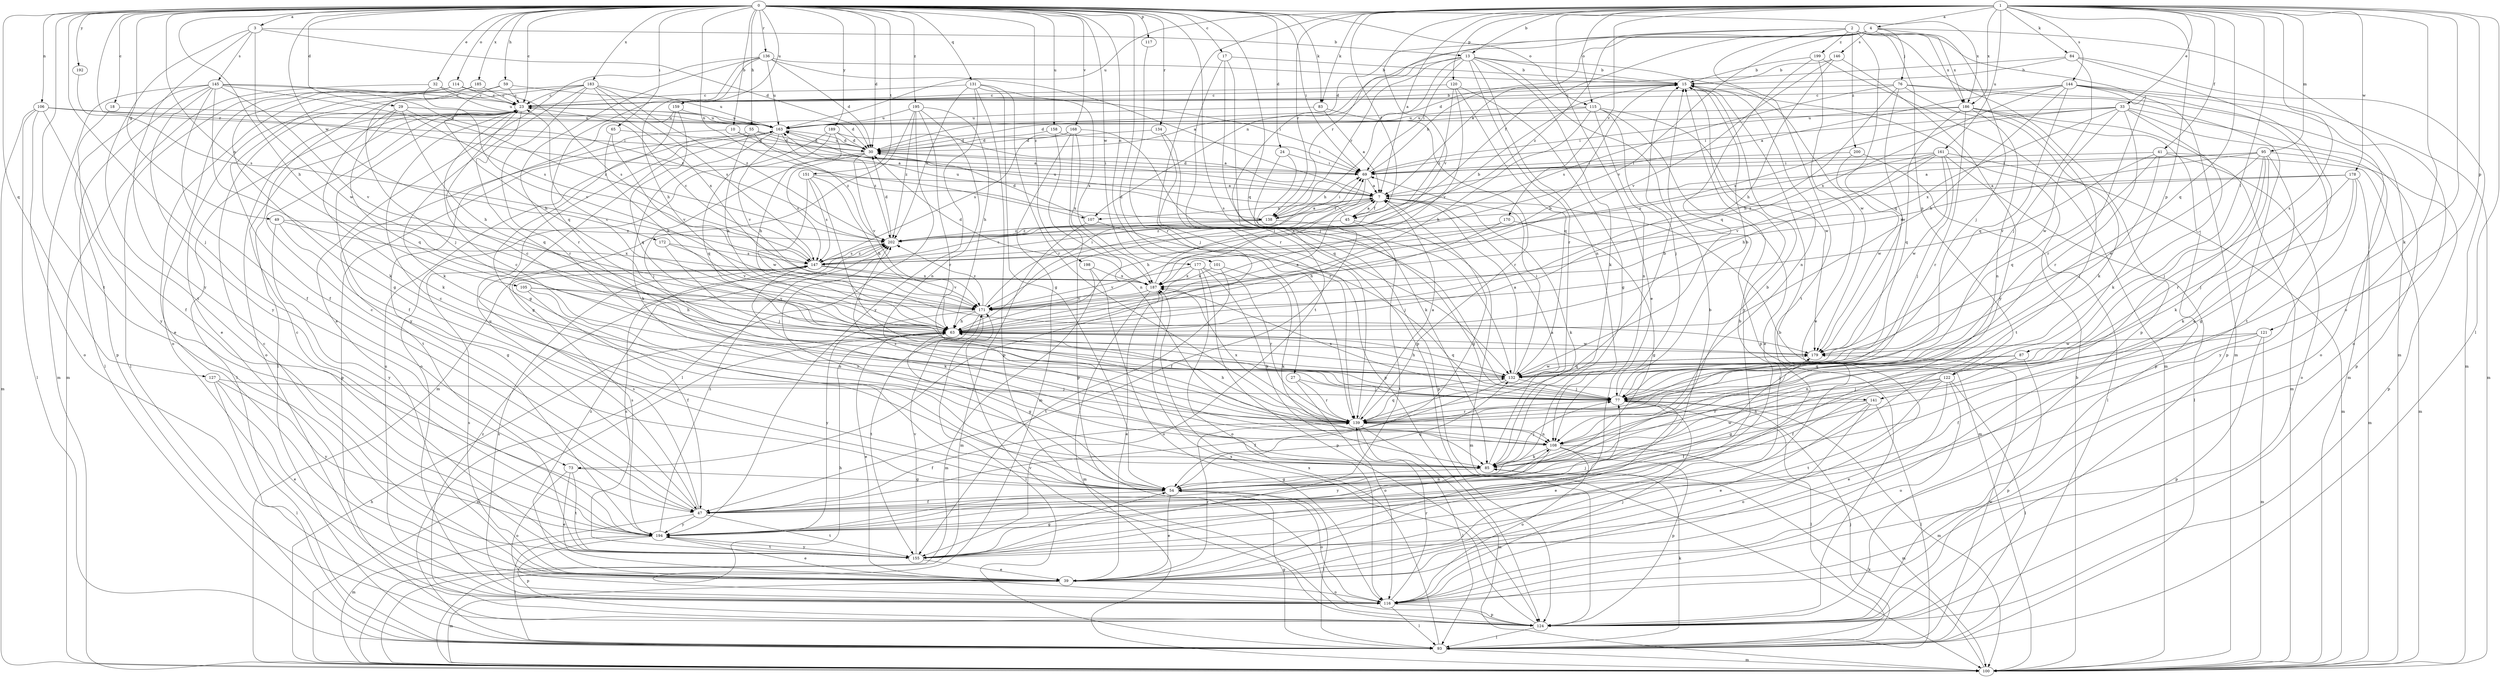 strict digraph  {
0;
1;
2;
3;
4;
7;
10;
13;
15;
17;
18;
23;
24;
27;
29;
30;
32;
33;
39;
41;
45;
47;
49;
54;
55;
59;
63;
65;
69;
73;
76;
77;
83;
84;
85;
87;
93;
95;
100;
101;
105;
106;
107;
108;
114;
115;
116;
117;
120;
121;
122;
124;
127;
131;
132;
134;
136;
138;
139;
141;
144;
145;
146;
147;
151;
155;
158;
159;
161;
163;
168;
170;
171;
172;
177;
178;
179;
183;
185;
186;
187;
189;
192;
194;
195;
198;
199;
200;
202;
0 -> 3  [label=a];
0 -> 10  [label=b];
0 -> 17  [label=c];
0 -> 18  [label=c];
0 -> 23  [label=c];
0 -> 24  [label=d];
0 -> 27  [label=d];
0 -> 29  [label=d];
0 -> 30  [label=d];
0 -> 32  [label=e];
0 -> 49  [label=g];
0 -> 55  [label=h];
0 -> 59  [label=h];
0 -> 63  [label=h];
0 -> 65  [label=i];
0 -> 69  [label=i];
0 -> 73  [label=j];
0 -> 83  [label=k];
0 -> 101  [label=n];
0 -> 105  [label=n];
0 -> 106  [label=n];
0 -> 107  [label=n];
0 -> 114  [label=o];
0 -> 115  [label=o];
0 -> 117  [label=p];
0 -> 127  [label=q];
0 -> 131  [label=q];
0 -> 132  [label=q];
0 -> 134  [label=r];
0 -> 136  [label=r];
0 -> 138  [label=r];
0 -> 141  [label=s];
0 -> 151  [label=t];
0 -> 155  [label=t];
0 -> 158  [label=u];
0 -> 159  [label=u];
0 -> 168  [label=v];
0 -> 172  [label=w];
0 -> 177  [label=w];
0 -> 183  [label=x];
0 -> 185  [label=x];
0 -> 186  [label=x];
0 -> 189  [label=y];
0 -> 192  [label=y];
0 -> 195  [label=z];
0 -> 198  [label=z];
1 -> 4  [label=a];
1 -> 7  [label=a];
1 -> 13  [label=b];
1 -> 33  [label=e];
1 -> 39  [label=e];
1 -> 41  [label=f];
1 -> 45  [label=f];
1 -> 73  [label=j];
1 -> 83  [label=k];
1 -> 84  [label=k];
1 -> 85  [label=k];
1 -> 87  [label=l];
1 -> 93  [label=l];
1 -> 95  [label=m];
1 -> 115  [label=o];
1 -> 116  [label=o];
1 -> 120  [label=p];
1 -> 121  [label=p];
1 -> 122  [label=p];
1 -> 132  [label=q];
1 -> 138  [label=r];
1 -> 141  [label=s];
1 -> 144  [label=s];
1 -> 161  [label=u];
1 -> 163  [label=u];
1 -> 170  [label=v];
1 -> 171  [label=v];
1 -> 178  [label=w];
1 -> 186  [label=x];
2 -> 100  [label=m];
2 -> 122  [label=p];
2 -> 124  [label=p];
2 -> 132  [label=q];
2 -> 138  [label=r];
2 -> 155  [label=t];
2 -> 186  [label=x];
2 -> 199  [label=z];
2 -> 200  [label=z];
2 -> 202  [label=z];
3 -> 13  [label=b];
3 -> 30  [label=d];
3 -> 145  [label=s];
3 -> 155  [label=t];
3 -> 179  [label=w];
3 -> 194  [label=y];
4 -> 7  [label=a];
4 -> 30  [label=d];
4 -> 45  [label=f];
4 -> 76  [label=j];
4 -> 77  [label=j];
4 -> 100  [label=m];
4 -> 107  [label=n];
4 -> 146  [label=s];
4 -> 171  [label=v];
4 -> 186  [label=x];
7 -> 45  [label=f];
7 -> 54  [label=g];
7 -> 63  [label=h];
7 -> 85  [label=k];
7 -> 100  [label=m];
7 -> 107  [label=n];
7 -> 138  [label=r];
10 -> 7  [label=a];
10 -> 30  [label=d];
10 -> 155  [label=t];
13 -> 15  [label=b];
13 -> 63  [label=h];
13 -> 69  [label=i];
13 -> 85  [label=k];
13 -> 108  [label=n];
13 -> 124  [label=p];
13 -> 138  [label=r];
13 -> 139  [label=r];
13 -> 155  [label=t];
13 -> 179  [label=w];
15 -> 23  [label=c];
15 -> 108  [label=n];
15 -> 194  [label=y];
17 -> 15  [label=b];
17 -> 77  [label=j];
17 -> 124  [label=p];
17 -> 139  [label=r];
18 -> 163  [label=u];
18 -> 194  [label=y];
23 -> 15  [label=b];
23 -> 30  [label=d];
23 -> 47  [label=f];
23 -> 93  [label=l];
23 -> 116  [label=o];
23 -> 132  [label=q];
23 -> 163  [label=u];
24 -> 69  [label=i];
24 -> 85  [label=k];
24 -> 124  [label=p];
27 -> 77  [label=j];
27 -> 116  [label=o];
27 -> 139  [label=r];
29 -> 63  [label=h];
29 -> 85  [label=k];
29 -> 132  [label=q];
29 -> 163  [label=u];
29 -> 202  [label=z];
30 -> 69  [label=i];
30 -> 77  [label=j];
30 -> 147  [label=s];
30 -> 163  [label=u];
30 -> 171  [label=v];
32 -> 23  [label=c];
32 -> 100  [label=m];
32 -> 163  [label=u];
32 -> 171  [label=v];
33 -> 69  [label=i];
33 -> 85  [label=k];
33 -> 116  [label=o];
33 -> 124  [label=p];
33 -> 139  [label=r];
33 -> 147  [label=s];
33 -> 163  [label=u];
33 -> 179  [label=w];
33 -> 187  [label=x];
39 -> 15  [label=b];
39 -> 23  [label=c];
39 -> 100  [label=m];
39 -> 116  [label=o];
39 -> 139  [label=r];
39 -> 147  [label=s];
39 -> 202  [label=z];
41 -> 69  [label=i];
41 -> 77  [label=j];
41 -> 100  [label=m];
41 -> 116  [label=o];
41 -> 132  [label=q];
41 -> 171  [label=v];
45 -> 7  [label=a];
45 -> 100  [label=m];
45 -> 155  [label=t];
45 -> 163  [label=u];
45 -> 202  [label=z];
47 -> 23  [label=c];
47 -> 100  [label=m];
47 -> 108  [label=n];
47 -> 147  [label=s];
47 -> 155  [label=t];
47 -> 163  [label=u];
47 -> 194  [label=y];
49 -> 54  [label=g];
49 -> 187  [label=x];
49 -> 194  [label=y];
49 -> 202  [label=z];
54 -> 15  [label=b];
54 -> 23  [label=c];
54 -> 39  [label=e];
54 -> 47  [label=f];
54 -> 93  [label=l];
54 -> 116  [label=o];
54 -> 132  [label=q];
54 -> 179  [label=w];
54 -> 202  [label=z];
55 -> 7  [label=a];
55 -> 30  [label=d];
55 -> 63  [label=h];
55 -> 124  [label=p];
55 -> 202  [label=z];
59 -> 23  [label=c];
59 -> 39  [label=e];
59 -> 63  [label=h];
59 -> 69  [label=i];
63 -> 7  [label=a];
63 -> 15  [label=b];
63 -> 23  [label=c];
63 -> 39  [label=e];
63 -> 54  [label=g];
63 -> 100  [label=m];
63 -> 132  [label=q];
63 -> 179  [label=w];
65 -> 30  [label=d];
65 -> 63  [label=h];
65 -> 171  [label=v];
69 -> 7  [label=a];
69 -> 15  [label=b];
69 -> 30  [label=d];
69 -> 187  [label=x];
73 -> 39  [label=e];
73 -> 54  [label=g];
73 -> 116  [label=o];
73 -> 155  [label=t];
76 -> 23  [label=c];
76 -> 63  [label=h];
76 -> 85  [label=k];
76 -> 100  [label=m];
76 -> 124  [label=p];
76 -> 147  [label=s];
76 -> 179  [label=w];
77 -> 15  [label=b];
77 -> 23  [label=c];
77 -> 39  [label=e];
77 -> 93  [label=l];
77 -> 100  [label=m];
77 -> 139  [label=r];
77 -> 187  [label=x];
83 -> 7  [label=a];
83 -> 139  [label=r];
83 -> 163  [label=u];
84 -> 15  [label=b];
84 -> 30  [label=d];
84 -> 39  [label=e];
84 -> 77  [label=j];
84 -> 100  [label=m];
85 -> 7  [label=a];
85 -> 54  [label=g];
85 -> 77  [label=j];
87 -> 47  [label=f];
87 -> 77  [label=j];
87 -> 124  [label=p];
87 -> 132  [label=q];
93 -> 54  [label=g];
93 -> 77  [label=j];
93 -> 85  [label=k];
93 -> 100  [label=m];
93 -> 179  [label=w];
93 -> 187  [label=x];
95 -> 7  [label=a];
95 -> 54  [label=g];
95 -> 69  [label=i];
95 -> 77  [label=j];
95 -> 85  [label=k];
95 -> 124  [label=p];
95 -> 139  [label=r];
95 -> 179  [label=w];
95 -> 187  [label=x];
100 -> 15  [label=b];
100 -> 63  [label=h];
100 -> 85  [label=k];
101 -> 85  [label=k];
101 -> 155  [label=t];
101 -> 187  [label=x];
105 -> 47  [label=f];
105 -> 63  [label=h];
105 -> 108  [label=n];
105 -> 171  [label=v];
106 -> 47  [label=f];
106 -> 69  [label=i];
106 -> 93  [label=l];
106 -> 100  [label=m];
106 -> 116  [label=o];
106 -> 163  [label=u];
107 -> 30  [label=d];
107 -> 77  [label=j];
107 -> 100  [label=m];
108 -> 85  [label=k];
108 -> 100  [label=m];
108 -> 116  [label=o];
108 -> 124  [label=p];
108 -> 194  [label=y];
108 -> 202  [label=z];
114 -> 23  [label=c];
114 -> 54  [label=g];
114 -> 93  [label=l];
114 -> 116  [label=o];
114 -> 147  [label=s];
115 -> 30  [label=d];
115 -> 39  [label=e];
115 -> 63  [label=h];
115 -> 77  [label=j];
115 -> 108  [label=n];
115 -> 163  [label=u];
115 -> 179  [label=w];
116 -> 63  [label=h];
116 -> 77  [label=j];
116 -> 93  [label=l];
116 -> 124  [label=p];
116 -> 139  [label=r];
116 -> 147  [label=s];
116 -> 163  [label=u];
117 -> 139  [label=r];
120 -> 23  [label=c];
120 -> 54  [label=g];
120 -> 132  [label=q];
120 -> 171  [label=v];
120 -> 202  [label=z];
121 -> 47  [label=f];
121 -> 100  [label=m];
121 -> 108  [label=n];
121 -> 124  [label=p];
121 -> 179  [label=w];
122 -> 39  [label=e];
122 -> 54  [label=g];
122 -> 77  [label=j];
122 -> 93  [label=l];
122 -> 108  [label=n];
122 -> 116  [label=o];
122 -> 155  [label=t];
124 -> 93  [label=l];
124 -> 171  [label=v];
124 -> 187  [label=x];
124 -> 202  [label=z];
127 -> 39  [label=e];
127 -> 77  [label=j];
127 -> 93  [label=l];
127 -> 194  [label=y];
131 -> 23  [label=c];
131 -> 54  [label=g];
131 -> 124  [label=p];
131 -> 139  [label=r];
131 -> 187  [label=x];
131 -> 194  [label=y];
131 -> 202  [label=z];
132 -> 7  [label=a];
132 -> 47  [label=f];
132 -> 63  [label=h];
132 -> 69  [label=i];
132 -> 77  [label=j];
132 -> 179  [label=w];
134 -> 30  [label=d];
134 -> 124  [label=p];
134 -> 139  [label=r];
136 -> 7  [label=a];
136 -> 15  [label=b];
136 -> 30  [label=d];
136 -> 39  [label=e];
136 -> 63  [label=h];
136 -> 132  [label=q];
136 -> 139  [label=r];
136 -> 163  [label=u];
138 -> 7  [label=a];
138 -> 47  [label=f];
138 -> 69  [label=i];
138 -> 147  [label=s];
138 -> 163  [label=u];
138 -> 202  [label=z];
139 -> 7  [label=a];
139 -> 15  [label=b];
139 -> 23  [label=c];
139 -> 47  [label=f];
139 -> 63  [label=h];
139 -> 93  [label=l];
139 -> 100  [label=m];
139 -> 108  [label=n];
139 -> 132  [label=q];
139 -> 187  [label=x];
141 -> 39  [label=e];
141 -> 47  [label=f];
141 -> 93  [label=l];
141 -> 116  [label=o];
141 -> 139  [label=r];
144 -> 7  [label=a];
144 -> 23  [label=c];
144 -> 63  [label=h];
144 -> 100  [label=m];
144 -> 116  [label=o];
144 -> 132  [label=q];
144 -> 139  [label=r];
144 -> 155  [label=t];
144 -> 187  [label=x];
145 -> 23  [label=c];
145 -> 47  [label=f];
145 -> 85  [label=k];
145 -> 93  [label=l];
145 -> 100  [label=m];
145 -> 124  [label=p];
145 -> 147  [label=s];
145 -> 171  [label=v];
145 -> 194  [label=y];
145 -> 202  [label=z];
146 -> 15  [label=b];
146 -> 63  [label=h];
146 -> 171  [label=v];
146 -> 194  [label=y];
147 -> 15  [label=b];
147 -> 23  [label=c];
147 -> 85  [label=k];
147 -> 171  [label=v];
147 -> 187  [label=x];
147 -> 202  [label=z];
151 -> 7  [label=a];
151 -> 63  [label=h];
151 -> 139  [label=r];
151 -> 147  [label=s];
151 -> 179  [label=w];
155 -> 15  [label=b];
155 -> 23  [label=c];
155 -> 39  [label=e];
155 -> 54  [label=g];
155 -> 147  [label=s];
155 -> 171  [label=v];
155 -> 194  [label=y];
158 -> 30  [label=d];
158 -> 69  [label=i];
158 -> 108  [label=n];
159 -> 54  [label=g];
159 -> 132  [label=q];
159 -> 163  [label=u];
159 -> 194  [label=y];
161 -> 63  [label=h];
161 -> 69  [label=i];
161 -> 77  [label=j];
161 -> 93  [label=l];
161 -> 100  [label=m];
161 -> 147  [label=s];
161 -> 171  [label=v];
161 -> 179  [label=w];
163 -> 30  [label=d];
163 -> 54  [label=g];
163 -> 85  [label=k];
163 -> 171  [label=v];
163 -> 202  [label=z];
168 -> 30  [label=d];
168 -> 100  [label=m];
168 -> 124  [label=p];
168 -> 132  [label=q];
168 -> 147  [label=s];
168 -> 187  [label=x];
170 -> 54  [label=g];
170 -> 63  [label=h];
170 -> 202  [label=z];
171 -> 63  [label=h];
171 -> 69  [label=i];
171 -> 93  [label=l];
171 -> 155  [label=t];
171 -> 194  [label=y];
171 -> 202  [label=z];
172 -> 77  [label=j];
172 -> 147  [label=s];
172 -> 171  [label=v];
177 -> 85  [label=k];
177 -> 116  [label=o];
177 -> 124  [label=p];
177 -> 139  [label=r];
177 -> 171  [label=v];
177 -> 187  [label=x];
178 -> 7  [label=a];
178 -> 77  [label=j];
178 -> 85  [label=k];
178 -> 100  [label=m];
178 -> 194  [label=y];
178 -> 202  [label=z];
179 -> 132  [label=q];
183 -> 23  [label=c];
183 -> 39  [label=e];
183 -> 85  [label=k];
183 -> 93  [label=l];
183 -> 139  [label=r];
183 -> 147  [label=s];
183 -> 163  [label=u];
183 -> 187  [label=x];
183 -> 202  [label=z];
185 -> 23  [label=c];
185 -> 47  [label=f];
185 -> 77  [label=j];
186 -> 69  [label=i];
186 -> 100  [label=m];
186 -> 108  [label=n];
186 -> 124  [label=p];
186 -> 132  [label=q];
186 -> 139  [label=r];
186 -> 155  [label=t];
186 -> 163  [label=u];
187 -> 30  [label=d];
187 -> 39  [label=e];
187 -> 69  [label=i];
187 -> 100  [label=m];
187 -> 171  [label=v];
189 -> 7  [label=a];
189 -> 30  [label=d];
189 -> 63  [label=h];
189 -> 116  [label=o];
189 -> 132  [label=q];
192 -> 147  [label=s];
194 -> 15  [label=b];
194 -> 39  [label=e];
194 -> 77  [label=j];
194 -> 93  [label=l];
194 -> 124  [label=p];
194 -> 147  [label=s];
194 -> 155  [label=t];
194 -> 202  [label=z];
195 -> 63  [label=h];
195 -> 93  [label=l];
195 -> 100  [label=m];
195 -> 108  [label=n];
195 -> 139  [label=r];
195 -> 163  [label=u];
195 -> 202  [label=z];
198 -> 100  [label=m];
198 -> 116  [label=o];
198 -> 187  [label=x];
199 -> 15  [label=b];
199 -> 39  [label=e];
199 -> 100  [label=m];
199 -> 132  [label=q];
200 -> 69  [label=i];
200 -> 93  [label=l];
200 -> 179  [label=w];
202 -> 30  [label=d];
202 -> 147  [label=s];
}
